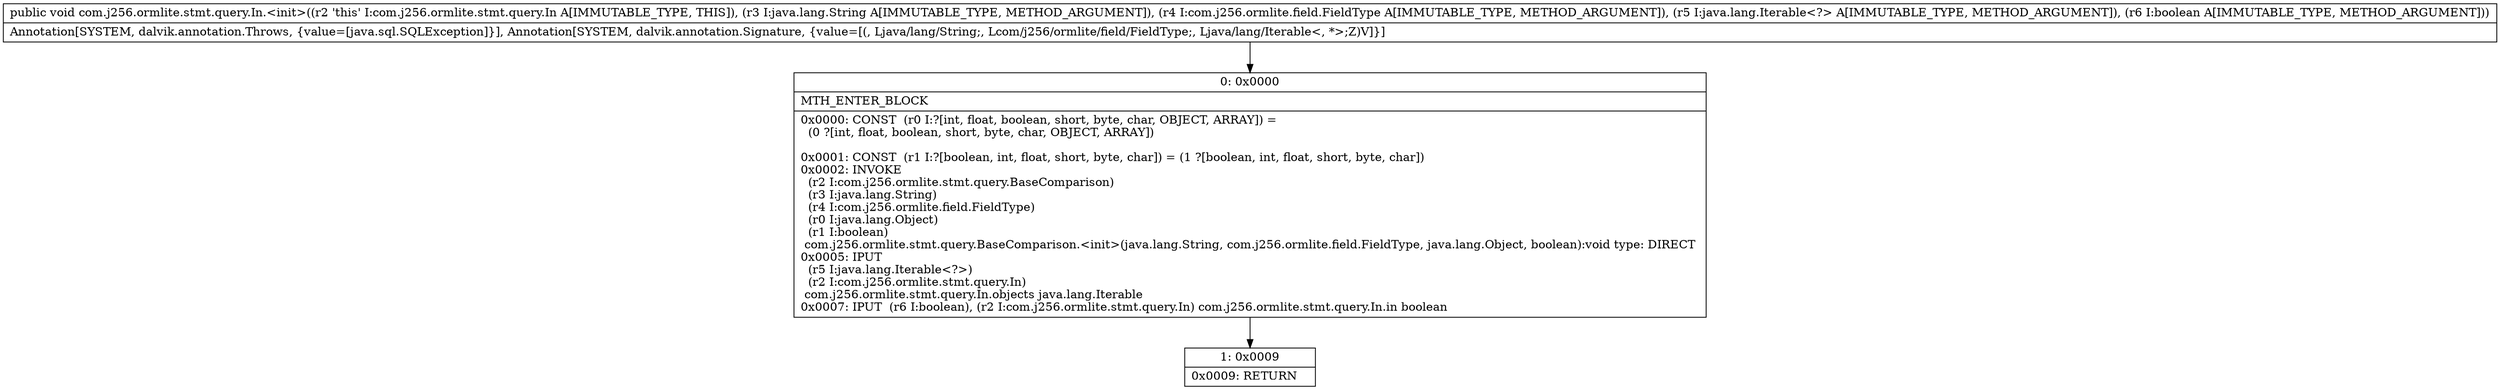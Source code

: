 digraph "CFG forcom.j256.ormlite.stmt.query.In.\<init\>(Ljava\/lang\/String;Lcom\/j256\/ormlite\/field\/FieldType;Ljava\/lang\/Iterable;Z)V" {
Node_0 [shape=record,label="{0\:\ 0x0000|MTH_ENTER_BLOCK\l|0x0000: CONST  (r0 I:?[int, float, boolean, short, byte, char, OBJECT, ARRAY]) = \l  (0 ?[int, float, boolean, short, byte, char, OBJECT, ARRAY])\l \l0x0001: CONST  (r1 I:?[boolean, int, float, short, byte, char]) = (1 ?[boolean, int, float, short, byte, char]) \l0x0002: INVOKE  \l  (r2 I:com.j256.ormlite.stmt.query.BaseComparison)\l  (r3 I:java.lang.String)\l  (r4 I:com.j256.ormlite.field.FieldType)\l  (r0 I:java.lang.Object)\l  (r1 I:boolean)\l com.j256.ormlite.stmt.query.BaseComparison.\<init\>(java.lang.String, com.j256.ormlite.field.FieldType, java.lang.Object, boolean):void type: DIRECT \l0x0005: IPUT  \l  (r5 I:java.lang.Iterable\<?\>)\l  (r2 I:com.j256.ormlite.stmt.query.In)\l com.j256.ormlite.stmt.query.In.objects java.lang.Iterable \l0x0007: IPUT  (r6 I:boolean), (r2 I:com.j256.ormlite.stmt.query.In) com.j256.ormlite.stmt.query.In.in boolean \l}"];
Node_1 [shape=record,label="{1\:\ 0x0009|0x0009: RETURN   \l}"];
MethodNode[shape=record,label="{public void com.j256.ormlite.stmt.query.In.\<init\>((r2 'this' I:com.j256.ormlite.stmt.query.In A[IMMUTABLE_TYPE, THIS]), (r3 I:java.lang.String A[IMMUTABLE_TYPE, METHOD_ARGUMENT]), (r4 I:com.j256.ormlite.field.FieldType A[IMMUTABLE_TYPE, METHOD_ARGUMENT]), (r5 I:java.lang.Iterable\<?\> A[IMMUTABLE_TYPE, METHOD_ARGUMENT]), (r6 I:boolean A[IMMUTABLE_TYPE, METHOD_ARGUMENT]))  | Annotation[SYSTEM, dalvik.annotation.Throws, \{value=[java.sql.SQLException]\}], Annotation[SYSTEM, dalvik.annotation.Signature, \{value=[(, Ljava\/lang\/String;, Lcom\/j256\/ormlite\/field\/FieldType;, Ljava\/lang\/Iterable\<, *\>;Z)V]\}]\l}"];
MethodNode -> Node_0;
Node_0 -> Node_1;
}


